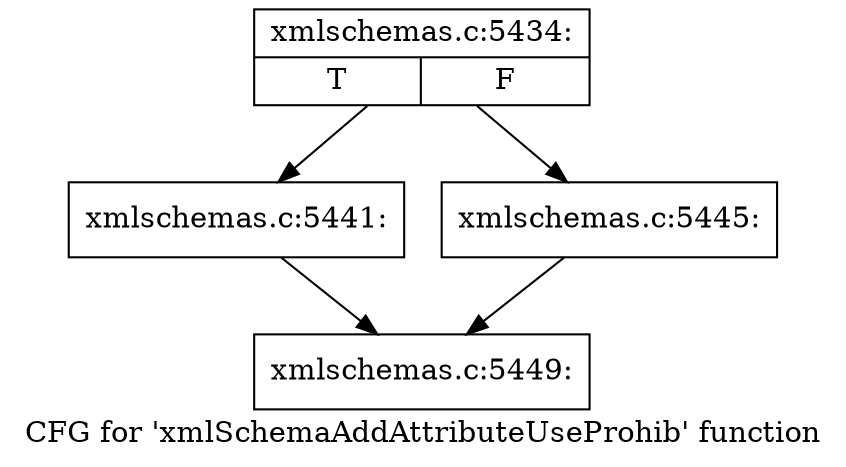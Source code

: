 digraph "CFG for 'xmlSchemaAddAttributeUseProhib' function" {
	label="CFG for 'xmlSchemaAddAttributeUseProhib' function";

	Node0x4cc1fb0 [shape=record,label="{xmlschemas.c:5434:|{<s0>T|<s1>F}}"];
	Node0x4cc1fb0 -> Node0x4cc2510;
	Node0x4cc1fb0 -> Node0x4f3e6a0;
	Node0x4cc2510 [shape=record,label="{xmlschemas.c:5441:}"];
	Node0x4cc2510 -> Node0x4f3dd70;
	Node0x4f3e6a0 [shape=record,label="{xmlschemas.c:5445:}"];
	Node0x4f3e6a0 -> Node0x4f3dd70;
	Node0x4f3dd70 [shape=record,label="{xmlschemas.c:5449:}"];
}
